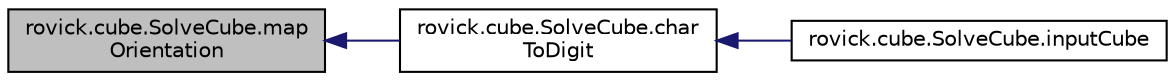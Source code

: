 digraph "rovick.cube.SolveCube.mapOrientation"
{
  edge [fontname="Helvetica",fontsize="10",labelfontname="Helvetica",labelfontsize="10"];
  node [fontname="Helvetica",fontsize="10",shape=record];
  rankdir="LR";
  Node3 [label="rovick.cube.SolveCube.map\lOrientation",height=0.2,width=0.4,color="black", fillcolor="grey75", style="filled", fontcolor="black"];
  Node3 -> Node4 [dir="back",color="midnightblue",fontsize="10",style="solid",fontname="Helvetica"];
  Node4 [label="rovick.cube.SolveCube.char\lToDigit",height=0.2,width=0.4,color="black", fillcolor="white", style="filled",URL="$classrovick_1_1cube_1_1_solve_cube_ae6f74be0cc32d8458729dc7715ff2472.html#ae6f74be0cc32d8458729dc7715ff2472"];
  Node4 -> Node5 [dir="back",color="midnightblue",fontsize="10",style="solid",fontname="Helvetica"];
  Node5 [label="rovick.cube.SolveCube.inputCube",height=0.2,width=0.4,color="black", fillcolor="white", style="filled",URL="$classrovick_1_1cube_1_1_solve_cube_a0b75106bf364319322356e23b5527670.html#a0b75106bf364319322356e23b5527670"];
}
